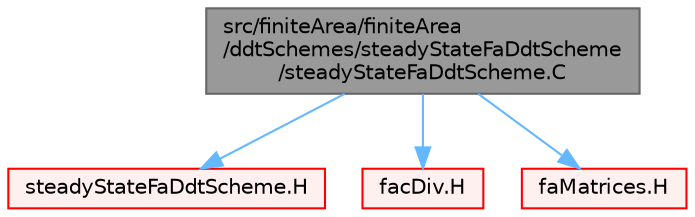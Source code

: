 digraph "src/finiteArea/finiteArea/ddtSchemes/steadyStateFaDdtScheme/steadyStateFaDdtScheme.C"
{
 // LATEX_PDF_SIZE
  bgcolor="transparent";
  edge [fontname=Helvetica,fontsize=10,labelfontname=Helvetica,labelfontsize=10];
  node [fontname=Helvetica,fontsize=10,shape=box,height=0.2,width=0.4];
  Node1 [id="Node000001",label="src/finiteArea/finiteArea\l/ddtSchemes/steadyStateFaDdtScheme\l/steadyStateFaDdtScheme.C",height=0.2,width=0.4,color="gray40", fillcolor="grey60", style="filled", fontcolor="black",tooltip=" "];
  Node1 -> Node2 [id="edge1_Node000001_Node000002",color="steelblue1",style="solid",tooltip=" "];
  Node2 [id="Node000002",label="steadyStateFaDdtScheme.H",height=0.2,width=0.4,color="red", fillcolor="#FFF0F0", style="filled",URL="$steadyStateFaDdtScheme_8H.html",tooltip=" "];
  Node1 -> Node212 [id="edge2_Node000001_Node000212",color="steelblue1",style="solid",tooltip=" "];
  Node212 [id="Node000212",label="facDiv.H",height=0.2,width=0.4,color="red", fillcolor="#FFF0F0", style="filled",URL="$facDiv_8H.html",tooltip="Calculate the divergence of the given field."];
  Node1 -> Node213 [id="edge3_Node000001_Node000213",color="steelblue1",style="solid",tooltip=" "];
  Node213 [id="Node000213",label="faMatrices.H",height=0.2,width=0.4,color="red", fillcolor="#FFF0F0", style="filled",URL="$faMatrices_8H.html",tooltip=" "];
}
